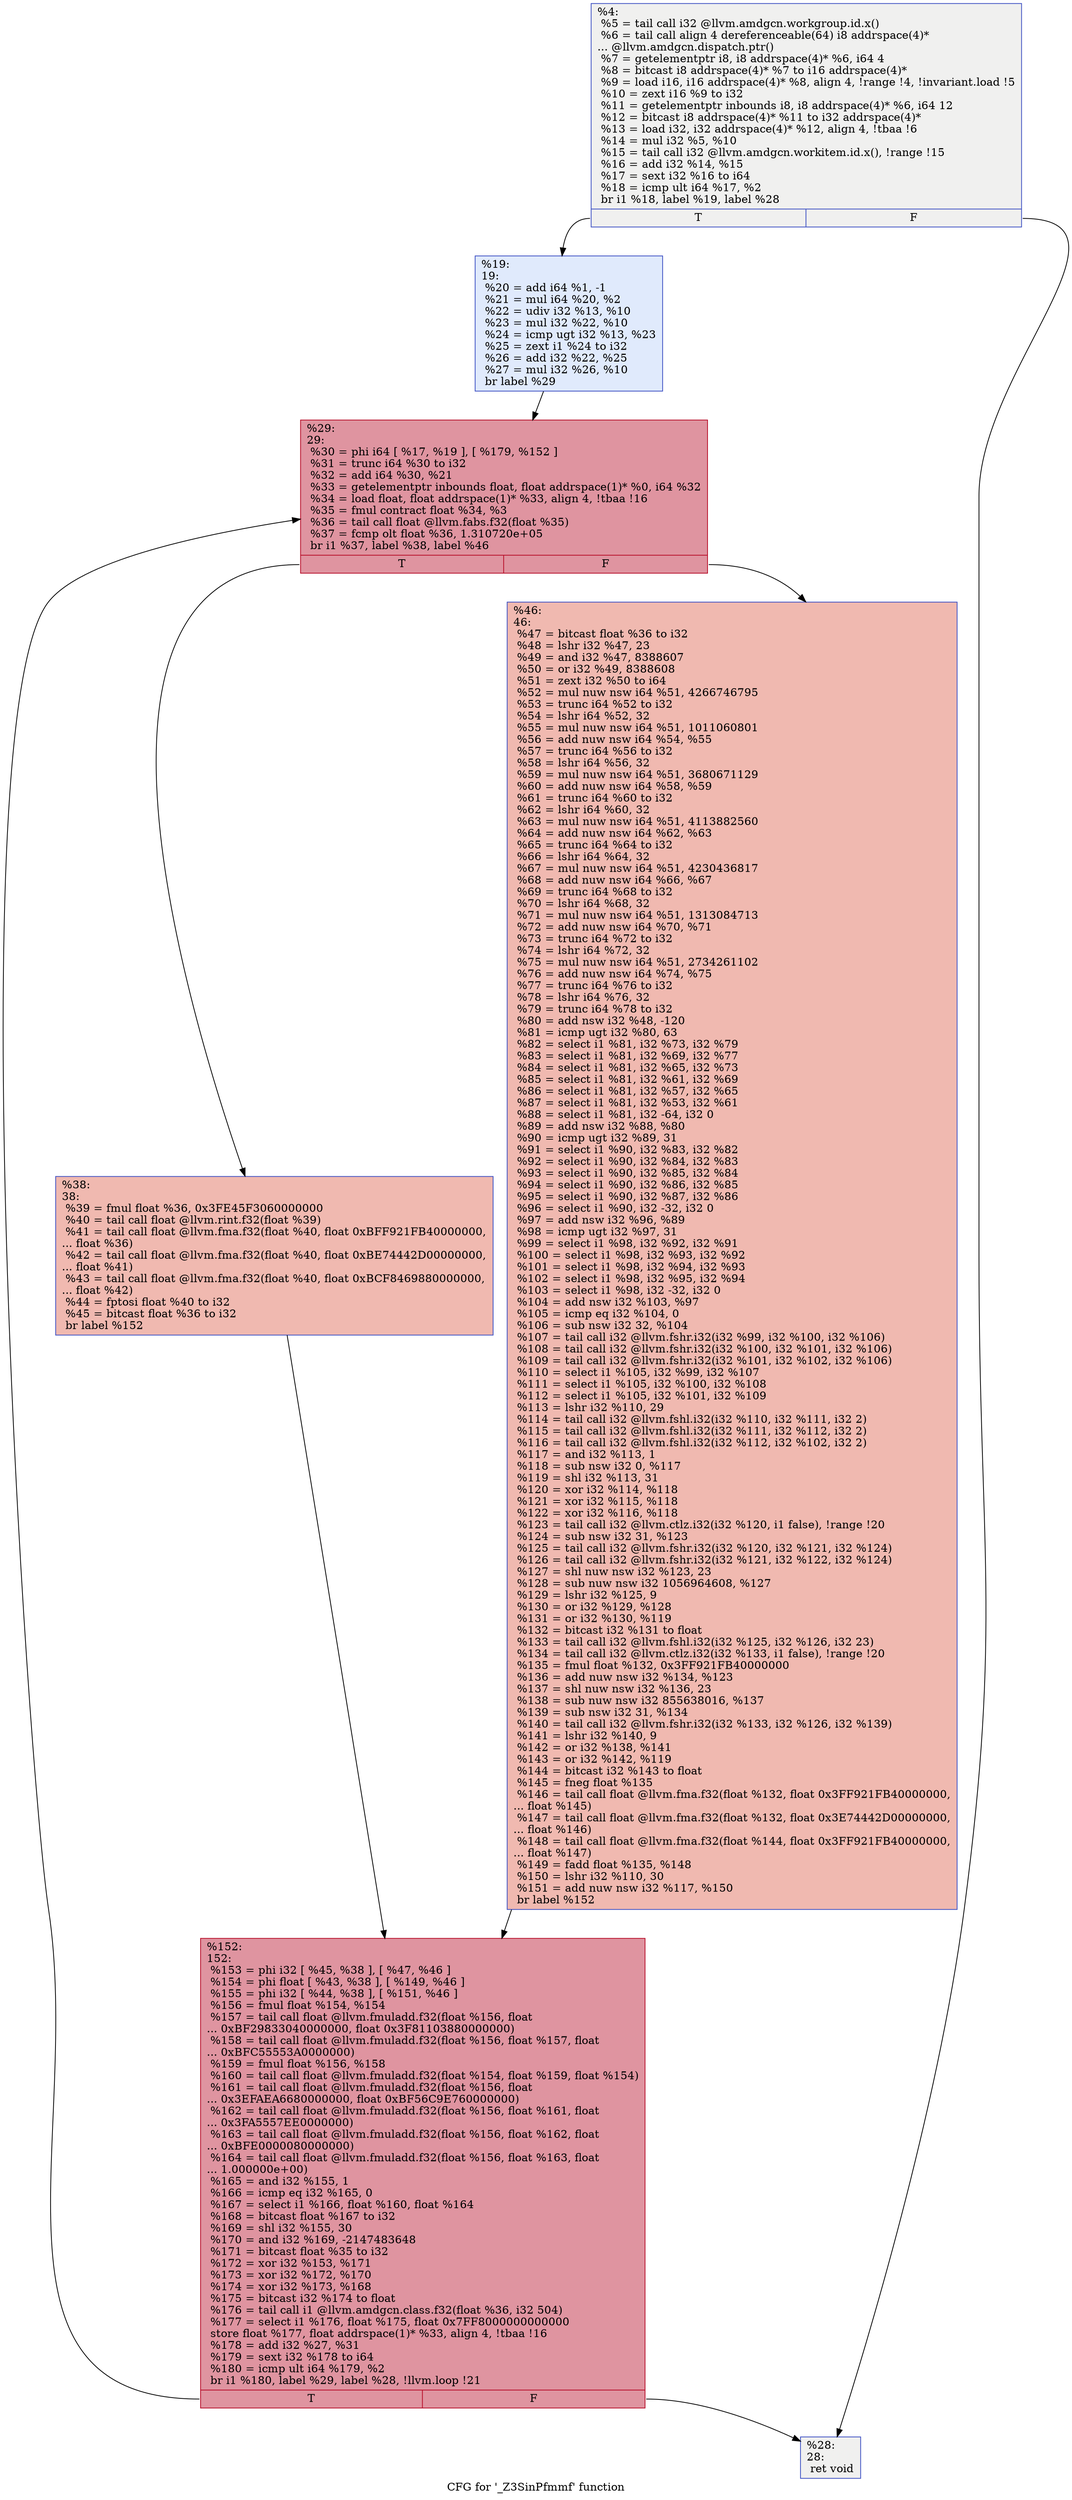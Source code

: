 digraph "CFG for '_Z3SinPfmmf' function" {
	label="CFG for '_Z3SinPfmmf' function";

	Node0x57670b0 [shape=record,color="#3d50c3ff", style=filled, fillcolor="#dedcdb70",label="{%4:\l  %5 = tail call i32 @llvm.amdgcn.workgroup.id.x()\l  %6 = tail call align 4 dereferenceable(64) i8 addrspace(4)*\l... @llvm.amdgcn.dispatch.ptr()\l  %7 = getelementptr i8, i8 addrspace(4)* %6, i64 4\l  %8 = bitcast i8 addrspace(4)* %7 to i16 addrspace(4)*\l  %9 = load i16, i16 addrspace(4)* %8, align 4, !range !4, !invariant.load !5\l  %10 = zext i16 %9 to i32\l  %11 = getelementptr inbounds i8, i8 addrspace(4)* %6, i64 12\l  %12 = bitcast i8 addrspace(4)* %11 to i32 addrspace(4)*\l  %13 = load i32, i32 addrspace(4)* %12, align 4, !tbaa !6\l  %14 = mul i32 %5, %10\l  %15 = tail call i32 @llvm.amdgcn.workitem.id.x(), !range !15\l  %16 = add i32 %14, %15\l  %17 = sext i32 %16 to i64\l  %18 = icmp ult i64 %17, %2\l  br i1 %18, label %19, label %28\l|{<s0>T|<s1>F}}"];
	Node0x57670b0:s0 -> Node0x57693d0;
	Node0x57670b0:s1 -> Node0x5769460;
	Node0x57693d0 [shape=record,color="#3d50c3ff", style=filled, fillcolor="#b9d0f970",label="{%19:\l19:                                               \l  %20 = add i64 %1, -1\l  %21 = mul i64 %20, %2\l  %22 = udiv i32 %13, %10\l  %23 = mul i32 %22, %10\l  %24 = icmp ugt i32 %13, %23\l  %25 = zext i1 %24 to i32\l  %26 = add i32 %22, %25\l  %27 = mul i32 %26, %10\l  br label %29\l}"];
	Node0x57693d0 -> Node0x5769a00;
	Node0x5769460 [shape=record,color="#3d50c3ff", style=filled, fillcolor="#dedcdb70",label="{%28:\l28:                                               \l  ret void\l}"];
	Node0x5769a00 [shape=record,color="#b70d28ff", style=filled, fillcolor="#b70d2870",label="{%29:\l29:                                               \l  %30 = phi i64 [ %17, %19 ], [ %179, %152 ]\l  %31 = trunc i64 %30 to i32\l  %32 = add i64 %30, %21\l  %33 = getelementptr inbounds float, float addrspace(1)* %0, i64 %32\l  %34 = load float, float addrspace(1)* %33, align 4, !tbaa !16\l  %35 = fmul contract float %34, %3\l  %36 = tail call float @llvm.fabs.f32(float %35)\l  %37 = fcmp olt float %36, 1.310720e+05\l  br i1 %37, label %38, label %46\l|{<s0>T|<s1>F}}"];
	Node0x5769a00:s0 -> Node0x576adf0;
	Node0x5769a00:s1 -> Node0x576ae80;
	Node0x576adf0 [shape=record,color="#3d50c3ff", style=filled, fillcolor="#de614d70",label="{%38:\l38:                                               \l  %39 = fmul float %36, 0x3FE45F3060000000\l  %40 = tail call float @llvm.rint.f32(float %39)\l  %41 = tail call float @llvm.fma.f32(float %40, float 0xBFF921FB40000000,\l... float %36)\l  %42 = tail call float @llvm.fma.f32(float %40, float 0xBE74442D00000000,\l... float %41)\l  %43 = tail call float @llvm.fma.f32(float %40, float 0xBCF8469880000000,\l... float %42)\l  %44 = fptosi float %40 to i32\l  %45 = bitcast float %36 to i32\l  br label %152\l}"];
	Node0x576adf0 -> Node0x5769b40;
	Node0x576ae80 [shape=record,color="#3d50c3ff", style=filled, fillcolor="#de614d70",label="{%46:\l46:                                               \l  %47 = bitcast float %36 to i32\l  %48 = lshr i32 %47, 23\l  %49 = and i32 %47, 8388607\l  %50 = or i32 %49, 8388608\l  %51 = zext i32 %50 to i64\l  %52 = mul nuw nsw i64 %51, 4266746795\l  %53 = trunc i64 %52 to i32\l  %54 = lshr i64 %52, 32\l  %55 = mul nuw nsw i64 %51, 1011060801\l  %56 = add nuw nsw i64 %54, %55\l  %57 = trunc i64 %56 to i32\l  %58 = lshr i64 %56, 32\l  %59 = mul nuw nsw i64 %51, 3680671129\l  %60 = add nuw nsw i64 %58, %59\l  %61 = trunc i64 %60 to i32\l  %62 = lshr i64 %60, 32\l  %63 = mul nuw nsw i64 %51, 4113882560\l  %64 = add nuw nsw i64 %62, %63\l  %65 = trunc i64 %64 to i32\l  %66 = lshr i64 %64, 32\l  %67 = mul nuw nsw i64 %51, 4230436817\l  %68 = add nuw nsw i64 %66, %67\l  %69 = trunc i64 %68 to i32\l  %70 = lshr i64 %68, 32\l  %71 = mul nuw nsw i64 %51, 1313084713\l  %72 = add nuw nsw i64 %70, %71\l  %73 = trunc i64 %72 to i32\l  %74 = lshr i64 %72, 32\l  %75 = mul nuw nsw i64 %51, 2734261102\l  %76 = add nuw nsw i64 %74, %75\l  %77 = trunc i64 %76 to i32\l  %78 = lshr i64 %76, 32\l  %79 = trunc i64 %78 to i32\l  %80 = add nsw i32 %48, -120\l  %81 = icmp ugt i32 %80, 63\l  %82 = select i1 %81, i32 %73, i32 %79\l  %83 = select i1 %81, i32 %69, i32 %77\l  %84 = select i1 %81, i32 %65, i32 %73\l  %85 = select i1 %81, i32 %61, i32 %69\l  %86 = select i1 %81, i32 %57, i32 %65\l  %87 = select i1 %81, i32 %53, i32 %61\l  %88 = select i1 %81, i32 -64, i32 0\l  %89 = add nsw i32 %88, %80\l  %90 = icmp ugt i32 %89, 31\l  %91 = select i1 %90, i32 %83, i32 %82\l  %92 = select i1 %90, i32 %84, i32 %83\l  %93 = select i1 %90, i32 %85, i32 %84\l  %94 = select i1 %90, i32 %86, i32 %85\l  %95 = select i1 %90, i32 %87, i32 %86\l  %96 = select i1 %90, i32 -32, i32 0\l  %97 = add nsw i32 %96, %89\l  %98 = icmp ugt i32 %97, 31\l  %99 = select i1 %98, i32 %92, i32 %91\l  %100 = select i1 %98, i32 %93, i32 %92\l  %101 = select i1 %98, i32 %94, i32 %93\l  %102 = select i1 %98, i32 %95, i32 %94\l  %103 = select i1 %98, i32 -32, i32 0\l  %104 = add nsw i32 %103, %97\l  %105 = icmp eq i32 %104, 0\l  %106 = sub nsw i32 32, %104\l  %107 = tail call i32 @llvm.fshr.i32(i32 %99, i32 %100, i32 %106)\l  %108 = tail call i32 @llvm.fshr.i32(i32 %100, i32 %101, i32 %106)\l  %109 = tail call i32 @llvm.fshr.i32(i32 %101, i32 %102, i32 %106)\l  %110 = select i1 %105, i32 %99, i32 %107\l  %111 = select i1 %105, i32 %100, i32 %108\l  %112 = select i1 %105, i32 %101, i32 %109\l  %113 = lshr i32 %110, 29\l  %114 = tail call i32 @llvm.fshl.i32(i32 %110, i32 %111, i32 2)\l  %115 = tail call i32 @llvm.fshl.i32(i32 %111, i32 %112, i32 2)\l  %116 = tail call i32 @llvm.fshl.i32(i32 %112, i32 %102, i32 2)\l  %117 = and i32 %113, 1\l  %118 = sub nsw i32 0, %117\l  %119 = shl i32 %113, 31\l  %120 = xor i32 %114, %118\l  %121 = xor i32 %115, %118\l  %122 = xor i32 %116, %118\l  %123 = tail call i32 @llvm.ctlz.i32(i32 %120, i1 false), !range !20\l  %124 = sub nsw i32 31, %123\l  %125 = tail call i32 @llvm.fshr.i32(i32 %120, i32 %121, i32 %124)\l  %126 = tail call i32 @llvm.fshr.i32(i32 %121, i32 %122, i32 %124)\l  %127 = shl nuw nsw i32 %123, 23\l  %128 = sub nuw nsw i32 1056964608, %127\l  %129 = lshr i32 %125, 9\l  %130 = or i32 %129, %128\l  %131 = or i32 %130, %119\l  %132 = bitcast i32 %131 to float\l  %133 = tail call i32 @llvm.fshl.i32(i32 %125, i32 %126, i32 23)\l  %134 = tail call i32 @llvm.ctlz.i32(i32 %133, i1 false), !range !20\l  %135 = fmul float %132, 0x3FF921FB40000000\l  %136 = add nuw nsw i32 %134, %123\l  %137 = shl nuw nsw i32 %136, 23\l  %138 = sub nuw nsw i32 855638016, %137\l  %139 = sub nsw i32 31, %134\l  %140 = tail call i32 @llvm.fshr.i32(i32 %133, i32 %126, i32 %139)\l  %141 = lshr i32 %140, 9\l  %142 = or i32 %138, %141\l  %143 = or i32 %142, %119\l  %144 = bitcast i32 %143 to float\l  %145 = fneg float %135\l  %146 = tail call float @llvm.fma.f32(float %132, float 0x3FF921FB40000000,\l... float %145)\l  %147 = tail call float @llvm.fma.f32(float %132, float 0x3E74442D00000000,\l... float %146)\l  %148 = tail call float @llvm.fma.f32(float %144, float 0x3FF921FB40000000,\l... float %147)\l  %149 = fadd float %135, %148\l  %150 = lshr i32 %110, 30\l  %151 = add nuw nsw i32 %117, %150\l  br label %152\l}"];
	Node0x576ae80 -> Node0x5769b40;
	Node0x5769b40 [shape=record,color="#b70d28ff", style=filled, fillcolor="#b70d2870",label="{%152:\l152:                                              \l  %153 = phi i32 [ %45, %38 ], [ %47, %46 ]\l  %154 = phi float [ %43, %38 ], [ %149, %46 ]\l  %155 = phi i32 [ %44, %38 ], [ %151, %46 ]\l  %156 = fmul float %154, %154\l  %157 = tail call float @llvm.fmuladd.f32(float %156, float\l... 0xBF29833040000000, float 0x3F81103880000000)\l  %158 = tail call float @llvm.fmuladd.f32(float %156, float %157, float\l... 0xBFC55553A0000000)\l  %159 = fmul float %156, %158\l  %160 = tail call float @llvm.fmuladd.f32(float %154, float %159, float %154)\l  %161 = tail call float @llvm.fmuladd.f32(float %156, float\l... 0x3EFAEA6680000000, float 0xBF56C9E760000000)\l  %162 = tail call float @llvm.fmuladd.f32(float %156, float %161, float\l... 0x3FA5557EE0000000)\l  %163 = tail call float @llvm.fmuladd.f32(float %156, float %162, float\l... 0xBFE0000080000000)\l  %164 = tail call float @llvm.fmuladd.f32(float %156, float %163, float\l... 1.000000e+00)\l  %165 = and i32 %155, 1\l  %166 = icmp eq i32 %165, 0\l  %167 = select i1 %166, float %160, float %164\l  %168 = bitcast float %167 to i32\l  %169 = shl i32 %155, 30\l  %170 = and i32 %169, -2147483648\l  %171 = bitcast float %35 to i32\l  %172 = xor i32 %153, %171\l  %173 = xor i32 %172, %170\l  %174 = xor i32 %173, %168\l  %175 = bitcast i32 %174 to float\l  %176 = tail call i1 @llvm.amdgcn.class.f32(float %36, i32 504)\l  %177 = select i1 %176, float %175, float 0x7FF8000000000000\l  store float %177, float addrspace(1)* %33, align 4, !tbaa !16\l  %178 = add i32 %27, %31\l  %179 = sext i32 %178 to i64\l  %180 = icmp ult i64 %179, %2\l  br i1 %180, label %29, label %28, !llvm.loop !21\l|{<s0>T|<s1>F}}"];
	Node0x5769b40:s0 -> Node0x5769a00;
	Node0x5769b40:s1 -> Node0x5769460;
}
